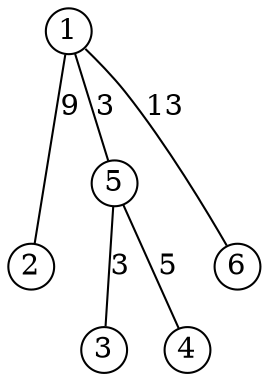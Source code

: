 graph {
	graph [splines = true];
	edge [arrowsize = 0.5, arrowhead = vee];
	node [shape = circle, fixedsize = true,  width = 0.3];
	1 [label = 1];
	2 [label = 2];
	3 [label = 3];
	4 [label = 4];
	5 [label = 5];
	6 [label = 6];
	1 -- 5 [label = 3, weight = 0];
	5 -- 4 [label = 5, weight = 0];
	5 -- 3 [label = 3, weight = 0];
	1 -- 6 [label = 13, weight = 0];
	1 -- 2 [label = 9, weight = 0];
}
